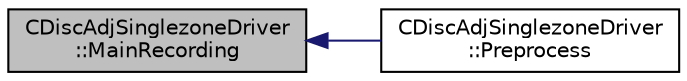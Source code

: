 digraph "CDiscAdjSinglezoneDriver::MainRecording"
{
  edge [fontname="Helvetica",fontsize="10",labelfontname="Helvetica",labelfontsize="10"];
  node [fontname="Helvetica",fontsize="10",shape=record];
  rankdir="LR";
  Node193 [label="CDiscAdjSinglezoneDriver\l::MainRecording",height=0.2,width=0.4,color="black", fillcolor="grey75", style="filled", fontcolor="black"];
  Node193 -> Node194 [dir="back",color="midnightblue",fontsize="10",style="solid",fontname="Helvetica"];
  Node194 [label="CDiscAdjSinglezoneDriver\l::Preprocess",height=0.2,width=0.4,color="black", fillcolor="white", style="filled",URL="$class_c_disc_adj_singlezone_driver.html#a2d0785572312526d0bd695a14dd405f2",tooltip="Preprocess the single-zone iteration. "];
}
